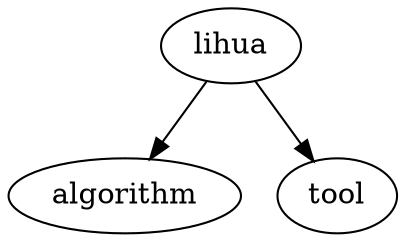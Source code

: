 digraph SubRoadmap {
    lihua -> algorithm [splines=curved];
    lihua -> tool [splines=curved];
/*end*/}